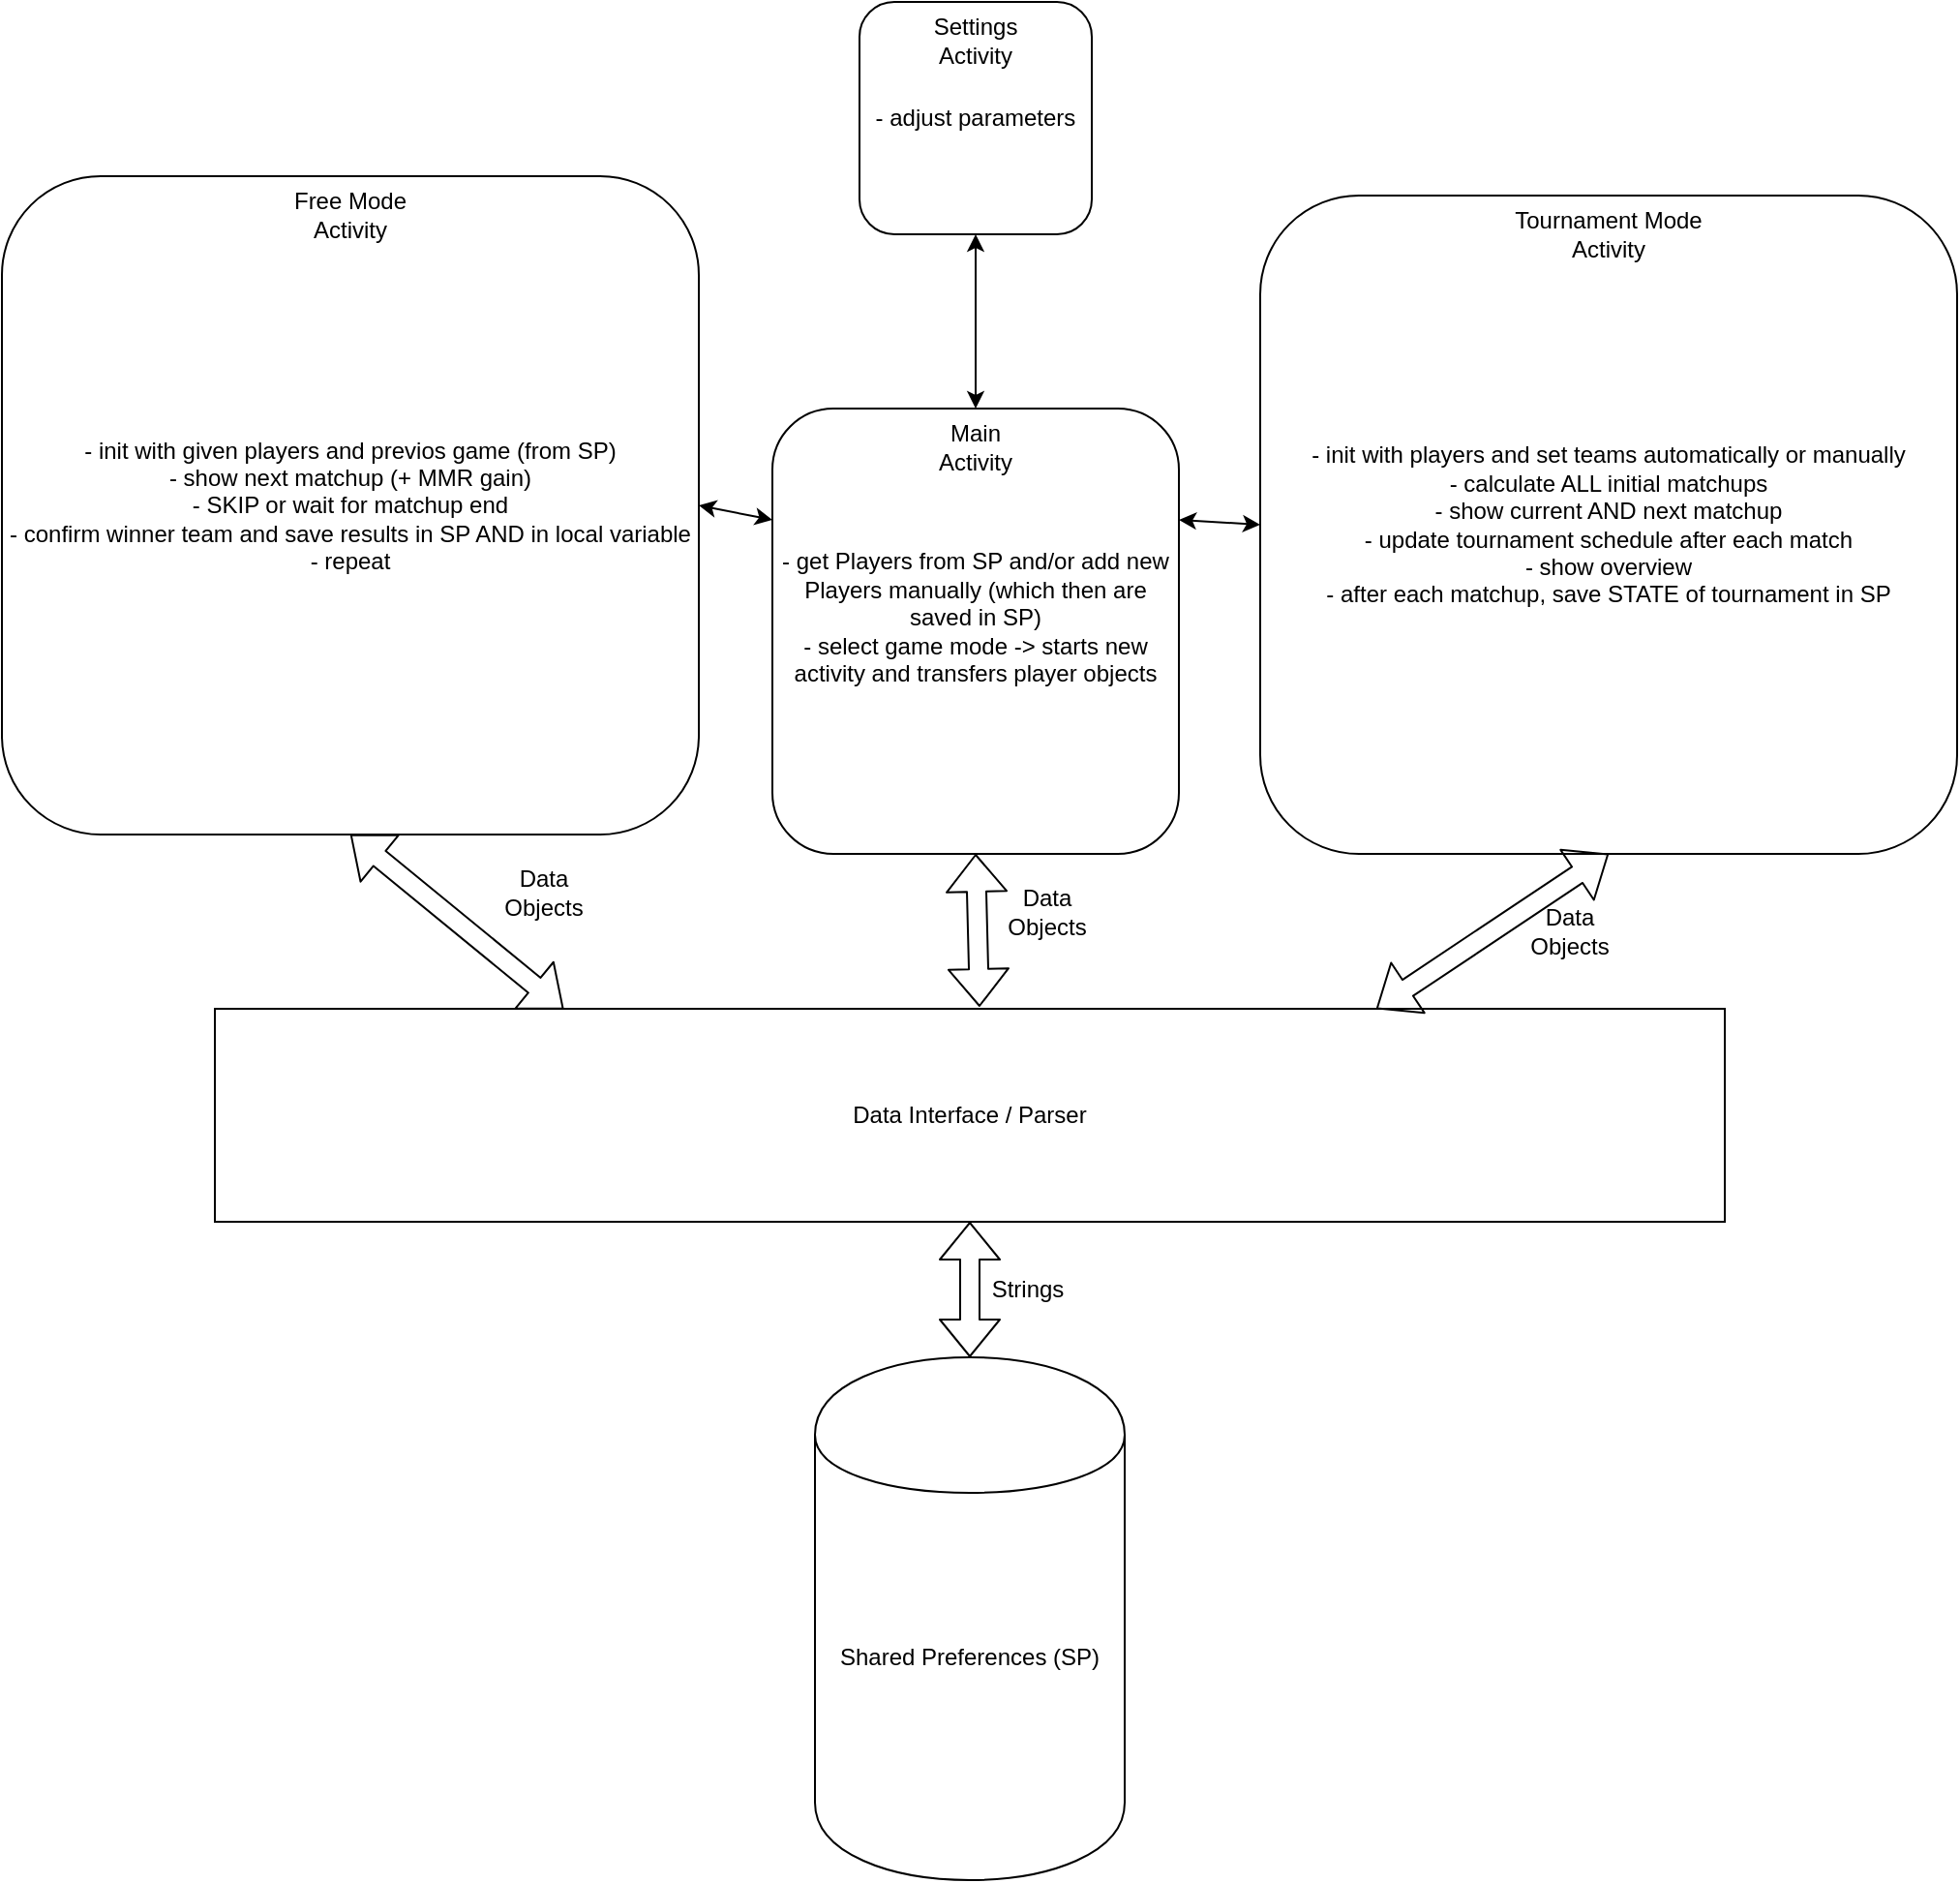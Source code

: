 <mxfile version="10.7.5" type="github"><diagram id="PcV984M9vyKafQw_ZI-A" name="Konzept"><mxGraphModel dx="1837" dy="501" grid="1" gridSize="10" guides="1" tooltips="1" connect="1" arrows="1" fold="1" page="1" pageScale="1" pageWidth="827" pageHeight="1169" math="0" shadow="0"><root><mxCell id="0"/><mxCell id="1" parent="0"/><mxCell id="Lr58CQWjqXq6W-z6z-XP-8" value="" style="group" vertex="1" connectable="0" parent="1"><mxGeometry x="-90" y="520" width="360" height="340" as="geometry"/></mxCell><mxCell id="Lr58CQWjqXq6W-z6z-XP-3" value="- init with given players and previos game (from SP)&lt;br&gt;- show next matchup (+ MMR gain)&lt;br&gt;- SKIP or wait for matchup end&lt;br&gt;- confirm winner team and save results in SP AND in local variable&lt;br&gt;- repeat&lt;br&gt;" style="rounded=1;whiteSpace=wrap;html=1;" vertex="1" parent="Lr58CQWjqXq6W-z6z-XP-8"><mxGeometry width="360" height="340" as="geometry"/></mxCell><mxCell id="Lr58CQWjqXq6W-z6z-XP-6" value="Free Mode Activity" style="text;html=1;strokeColor=none;fillColor=none;align=center;verticalAlign=middle;whiteSpace=wrap;rounded=0;" vertex="1" parent="Lr58CQWjqXq6W-z6z-XP-8"><mxGeometry x="130" y="10" width="100" height="20" as="geometry"/></mxCell><mxCell id="Lr58CQWjqXq6W-z6z-XP-12" value="Shared Preferences (SP)" style="shape=cylinder;whiteSpace=wrap;html=1;boundedLbl=1;backgroundOutline=1;" vertex="1" parent="1"><mxGeometry x="330" y="1130" width="160" height="270" as="geometry"/></mxCell><mxCell id="Lr58CQWjqXq6W-z6z-XP-17" value="Data Interface / Parser" style="rounded=0;whiteSpace=wrap;html=1;" vertex="1" parent="1"><mxGeometry x="20" y="950" width="780" height="110" as="geometry"/></mxCell><mxCell id="Lr58CQWjqXq6W-z6z-XP-22" value="" style="group" vertex="1" connectable="0" parent="1"><mxGeometry x="560" y="530" width="360" height="340" as="geometry"/></mxCell><mxCell id="Lr58CQWjqXq6W-z6z-XP-23" value="- init with players and set teams automatically or manually&lt;br&gt;- calculate ALL initial matchups&lt;br&gt;- show current AND next matchup&lt;br&gt;- update tournament schedule after each match&lt;br&gt;- show overview&lt;br&gt;- after each matchup, save STATE of tournament in SP&lt;br&gt;" style="rounded=1;whiteSpace=wrap;html=1;" vertex="1" parent="Lr58CQWjqXq6W-z6z-XP-22"><mxGeometry width="360" height="340" as="geometry"/></mxCell><mxCell id="Lr58CQWjqXq6W-z6z-XP-24" value="Tournament Mode Activity" style="text;html=1;strokeColor=none;fillColor=none;align=center;verticalAlign=middle;whiteSpace=wrap;rounded=0;" vertex="1" parent="Lr58CQWjqXq6W-z6z-XP-22"><mxGeometry x="130" y="10" width="100" height="20" as="geometry"/></mxCell><mxCell id="Lr58CQWjqXq6W-z6z-XP-26" value="" style="shape=flexArrow;endArrow=classic;startArrow=classic;html=1;entryX=0.5;entryY=1;entryDx=0;entryDy=0;exitX=0.5;exitY=0;exitDx=0;exitDy=0;" edge="1" parent="1" source="Lr58CQWjqXq6W-z6z-XP-12" target="Lr58CQWjqXq6W-z6z-XP-17"><mxGeometry width="50" height="50" relative="1" as="geometry"><mxPoint x="400" y="1130" as="sourcePoint"/><mxPoint x="450" y="1080" as="targetPoint"/></mxGeometry></mxCell><mxCell id="Lr58CQWjqXq6W-z6z-XP-27" value="" style="shape=flexArrow;endArrow=classic;startArrow=classic;html=1;entryX=0.5;entryY=1;entryDx=0;entryDy=0;exitX=0.231;exitY=0.002;exitDx=0;exitDy=0;exitPerimeter=0;" edge="1" parent="1" source="Lr58CQWjqXq6W-z6z-XP-17" target="Lr58CQWjqXq6W-z6z-XP-3"><mxGeometry width="50" height="50" relative="1" as="geometry"><mxPoint x="160" y="940" as="sourcePoint"/><mxPoint x="210" y="890" as="targetPoint"/></mxGeometry></mxCell><mxCell id="Lr58CQWjqXq6W-z6z-XP-28" value="" style="shape=flexArrow;endArrow=classic;startArrow=classic;html=1;entryX=0.5;entryY=1;entryDx=0;entryDy=0;" edge="1" parent="1" target="Lr58CQWjqXq6W-z6z-XP-23"><mxGeometry width="50" height="50" relative="1" as="geometry"><mxPoint x="620" y="950" as="sourcePoint"/><mxPoint x="700" y="880" as="targetPoint"/></mxGeometry></mxCell><mxCell id="Lr58CQWjqXq6W-z6z-XP-30" value="Strings" style="text;html=1;strokeColor=none;fillColor=none;align=center;verticalAlign=middle;whiteSpace=wrap;rounded=0;" vertex="1" parent="1"><mxGeometry x="420" y="1085" width="40" height="20" as="geometry"/></mxCell><mxCell id="Lr58CQWjqXq6W-z6z-XP-31" value="Data Objects" style="text;html=1;strokeColor=none;fillColor=none;align=center;verticalAlign=middle;whiteSpace=wrap;rounded=0;" vertex="1" parent="1"><mxGeometry x="170" y="880" width="40" height="20" as="geometry"/></mxCell><mxCell id="Lr58CQWjqXq6W-z6z-XP-32" value="Data Objects" style="text;html=1;strokeColor=none;fillColor=none;align=center;verticalAlign=middle;whiteSpace=wrap;rounded=0;" vertex="1" parent="1"><mxGeometry x="700" y="900" width="40" height="20" as="geometry"/></mxCell><mxCell id="Lr58CQWjqXq6W-z6z-XP-39" value="" style="shape=flexArrow;endArrow=classic;startArrow=classic;html=1;entryX=0.5;entryY=1;entryDx=0;entryDy=0;" edge="1" parent="1" target="Lr58CQWjqXq6W-z6z-XP-2"><mxGeometry width="50" height="50" relative="1" as="geometry"><mxPoint x="415" y="949" as="sourcePoint"/><mxPoint x="460" y="860" as="targetPoint"/></mxGeometry></mxCell><mxCell id="Lr58CQWjqXq6W-z6z-XP-42" value="" style="endArrow=classic;startArrow=classic;html=1;exitX=0;exitY=0.25;exitDx=0;exitDy=0;entryX=1;entryY=0.5;entryDx=0;entryDy=0;" edge="1" parent="1" source="Lr58CQWjqXq6W-z6z-XP-2" target="Lr58CQWjqXq6W-z6z-XP-3"><mxGeometry width="50" height="50" relative="1" as="geometry"><mxPoint x="370" y="710" as="sourcePoint"/><mxPoint x="420" y="660" as="targetPoint"/></mxGeometry></mxCell><mxCell id="Lr58CQWjqXq6W-z6z-XP-43" value="" style="endArrow=classic;startArrow=classic;html=1;exitX=1;exitY=0.25;exitDx=0;exitDy=0;entryX=0;entryY=0.5;entryDx=0;entryDy=0;" edge="1" parent="1" source="Lr58CQWjqXq6W-z6z-XP-2" target="Lr58CQWjqXq6W-z6z-XP-23"><mxGeometry width="50" height="50" relative="1" as="geometry"><mxPoint x="480" y="730" as="sourcePoint"/><mxPoint x="530" y="680" as="targetPoint"/></mxGeometry></mxCell><mxCell id="Lr58CQWjqXq6W-z6z-XP-44" value="Data Objects" style="text;html=1;strokeColor=none;fillColor=none;align=center;verticalAlign=middle;whiteSpace=wrap;rounded=0;" vertex="1" parent="1"><mxGeometry x="430" y="890" width="40" height="20" as="geometry"/></mxCell><mxCell id="Lr58CQWjqXq6W-z6z-XP-48" value="" style="group" vertex="1" connectable="0" parent="1"><mxGeometry x="308" y="640" width="210" height="230" as="geometry"/></mxCell><mxCell id="Lr58CQWjqXq6W-z6z-XP-2" value="- get Players from SP and/or add new Players manually (which then are saved in SP)&lt;br&gt;- select game mode -&amp;gt; starts new activity and transfers player objects&lt;br&gt;&lt;br&gt;" style="rounded=1;whiteSpace=wrap;html=1;" vertex="1" parent="Lr58CQWjqXq6W-z6z-XP-48"><mxGeometry width="210" height="230" as="geometry"/></mxCell><mxCell id="Lr58CQWjqXq6W-z6z-XP-47" value="Main Activity&lt;br&gt;" style="text;html=1;strokeColor=none;fillColor=none;align=center;verticalAlign=middle;whiteSpace=wrap;rounded=0;" vertex="1" parent="Lr58CQWjqXq6W-z6z-XP-48"><mxGeometry x="85" y="10" width="40" height="20" as="geometry"/></mxCell><mxCell id="Lr58CQWjqXq6W-z6z-XP-57" value="" style="endArrow=classic;startArrow=classic;html=1;exitX=0.5;exitY=0;exitDx=0;exitDy=0;entryX=0.5;entryY=1;entryDx=0;entryDy=0;" edge="1" parent="1" source="Lr58CQWjqXq6W-z6z-XP-2" target="Lr58CQWjqXq6W-z6z-XP-58"><mxGeometry width="50" height="50" relative="1" as="geometry"><mxPoint x="340" y="630" as="sourcePoint"/><mxPoint x="400" y="550" as="targetPoint"/></mxGeometry></mxCell><mxCell id="Lr58CQWjqXq6W-z6z-XP-58" value="- adjust parameters" style="rounded=1;whiteSpace=wrap;html=1;" vertex="1" parent="1"><mxGeometry x="353" y="430" width="120" height="120" as="geometry"/></mxCell><mxCell id="Lr58CQWjqXq6W-z6z-XP-59" value="Settings Activity" style="text;html=1;strokeColor=none;fillColor=none;align=center;verticalAlign=middle;whiteSpace=wrap;rounded=0;" vertex="1" parent="1"><mxGeometry x="393" y="440" width="40" height="20" as="geometry"/></mxCell></root></mxGraphModel></diagram></mxfile>